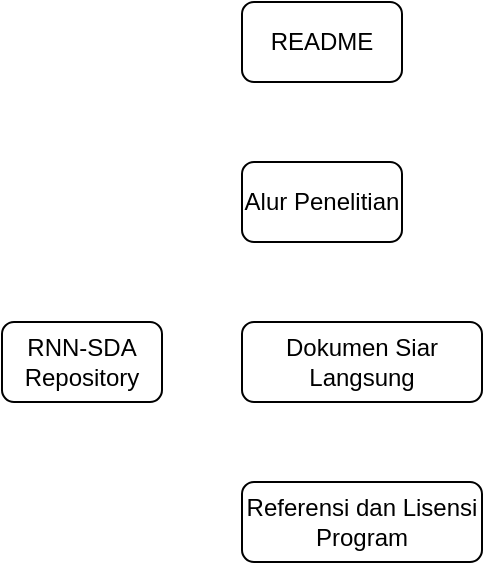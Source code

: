 <mxfile version="12.0.0" type="github" pages="1"><diagram id="WsV4DvsCJKzDgnnjR1ib" name="Page-1"><mxGraphModel dx="1185" dy="670" grid="1" gridSize="10" guides="1" tooltips="1" connect="1" arrows="1" fold="1" page="1" pageScale="1" pageWidth="1169" pageHeight="827" math="0" shadow="0"><root><mxCell id="0"/><mxCell id="1" parent="0"/><mxCell id="DgxC-UoLUd-kOPDU89UM-2" value="RNN-SDA&lt;br&gt;Repository" style="rounded=1;whiteSpace=wrap;html=1;" vertex="1" parent="1"><mxGeometry x="120" y="280" width="80" height="40" as="geometry"/></mxCell><mxCell id="DgxC-UoLUd-kOPDU89UM-3" value="README" style="rounded=1;whiteSpace=wrap;html=1;" vertex="1" parent="1"><mxGeometry x="240" y="120" width="80" height="40" as="geometry"/></mxCell><mxCell id="DgxC-UoLUd-kOPDU89UM-4" value="Alur Penelitian" style="rounded=1;whiteSpace=wrap;html=1;" vertex="1" parent="1"><mxGeometry x="240" y="200" width="80" height="40" as="geometry"/></mxCell><mxCell id="DgxC-UoLUd-kOPDU89UM-5" value="Dokumen Siar Langsung" style="rounded=1;whiteSpace=wrap;html=1;" vertex="1" parent="1"><mxGeometry x="240" y="280" width="120" height="40" as="geometry"/></mxCell><mxCell id="DgxC-UoLUd-kOPDU89UM-6" value="Referensi dan Lisensi Program" style="rounded=1;whiteSpace=wrap;html=1;" vertex="1" parent="1"><mxGeometry x="240" y="360" width="120" height="40" as="geometry"/></mxCell></root></mxGraphModel></diagram></mxfile>